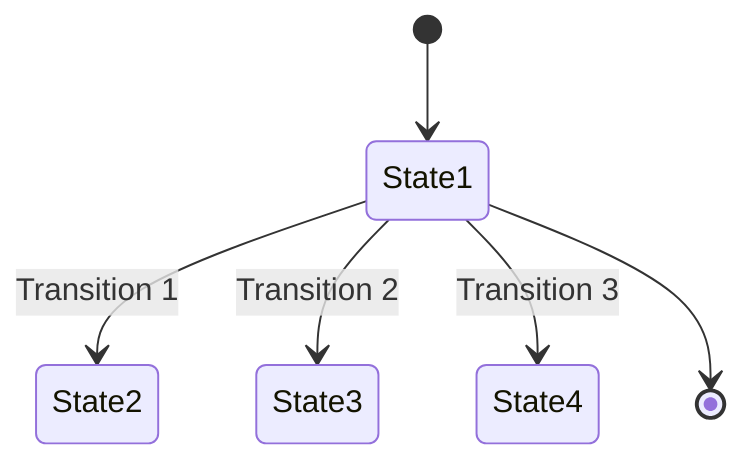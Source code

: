 stateDiagram-v2
    [*] --> State1
    State1 --> State2 : Transition 1
    State1 --> State3 : Transition 2
    State1 --> State4 : Transition 3
    State1 --> [*]